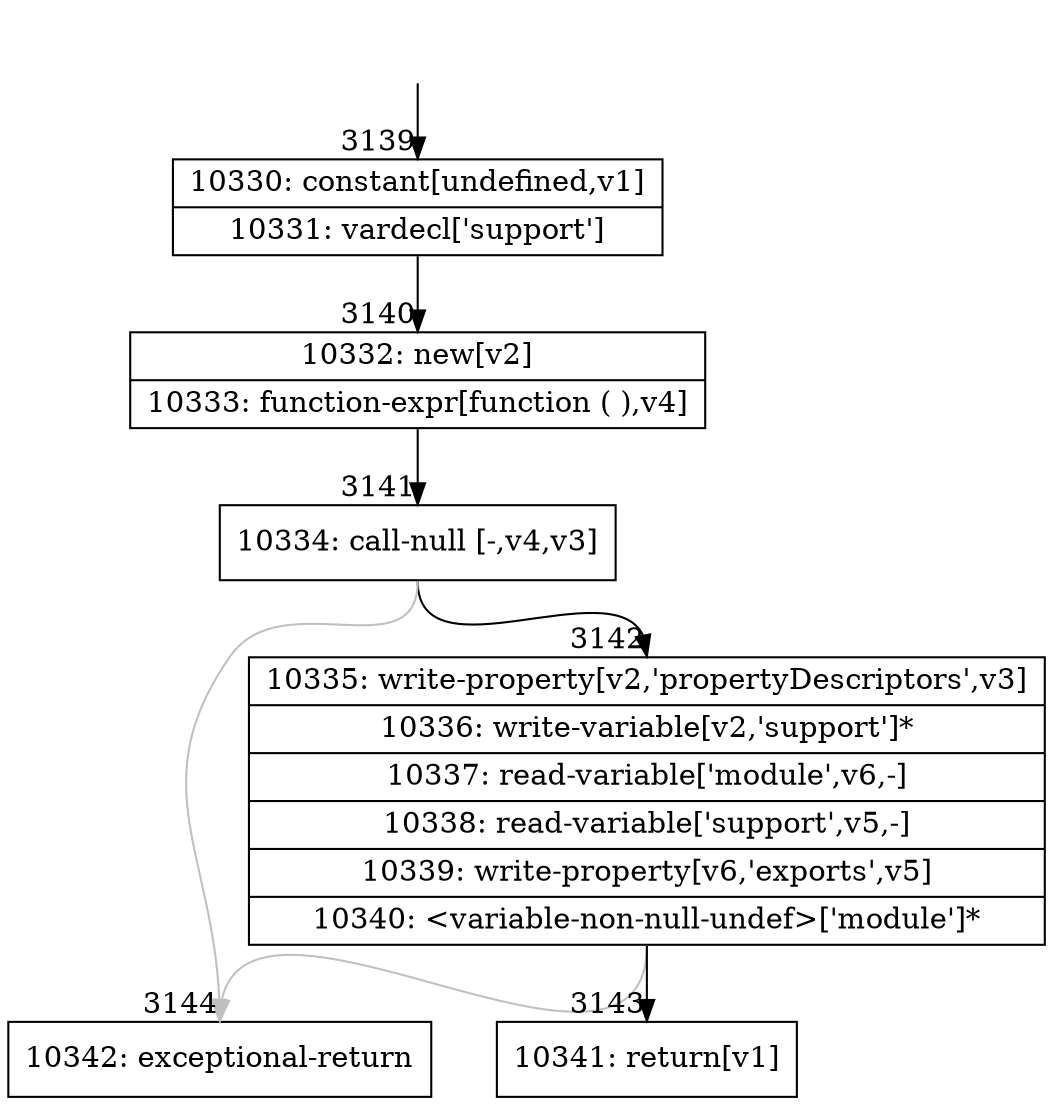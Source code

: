digraph {
rankdir="TD"
BB_entry237[shape=none,label=""];
BB_entry237 -> BB3139 [tailport=s, headport=n, headlabel="    3139"]
BB3139 [shape=record label="{10330: constant[undefined,v1]|10331: vardecl['support']}" ] 
BB3139 -> BB3140 [tailport=s, headport=n, headlabel="      3140"]
BB3140 [shape=record label="{10332: new[v2]|10333: function-expr[function ( ),v4]}" ] 
BB3140 -> BB3141 [tailport=s, headport=n, headlabel="      3141"]
BB3141 [shape=record label="{10334: call-null [-,v4,v3]}" ] 
BB3141 -> BB3142 [tailport=s, headport=n, headlabel="      3142"]
BB3141 -> BB3144 [tailport=s, headport=n, color=gray, headlabel="      3144"]
BB3142 [shape=record label="{10335: write-property[v2,'propertyDescriptors',v3]|10336: write-variable[v2,'support']*|10337: read-variable['module',v6,-]|10338: read-variable['support',v5,-]|10339: write-property[v6,'exports',v5]|10340: \<variable-non-null-undef\>['module']*}" ] 
BB3142 -> BB3143 [tailport=s, headport=n, headlabel="      3143"]
BB3142 -> BB3144 [tailport=s, headport=n, color=gray]
BB3143 [shape=record label="{10341: return[v1]}" ] 
BB3144 [shape=record label="{10342: exceptional-return}" ] 
//#$~ 2710
}
